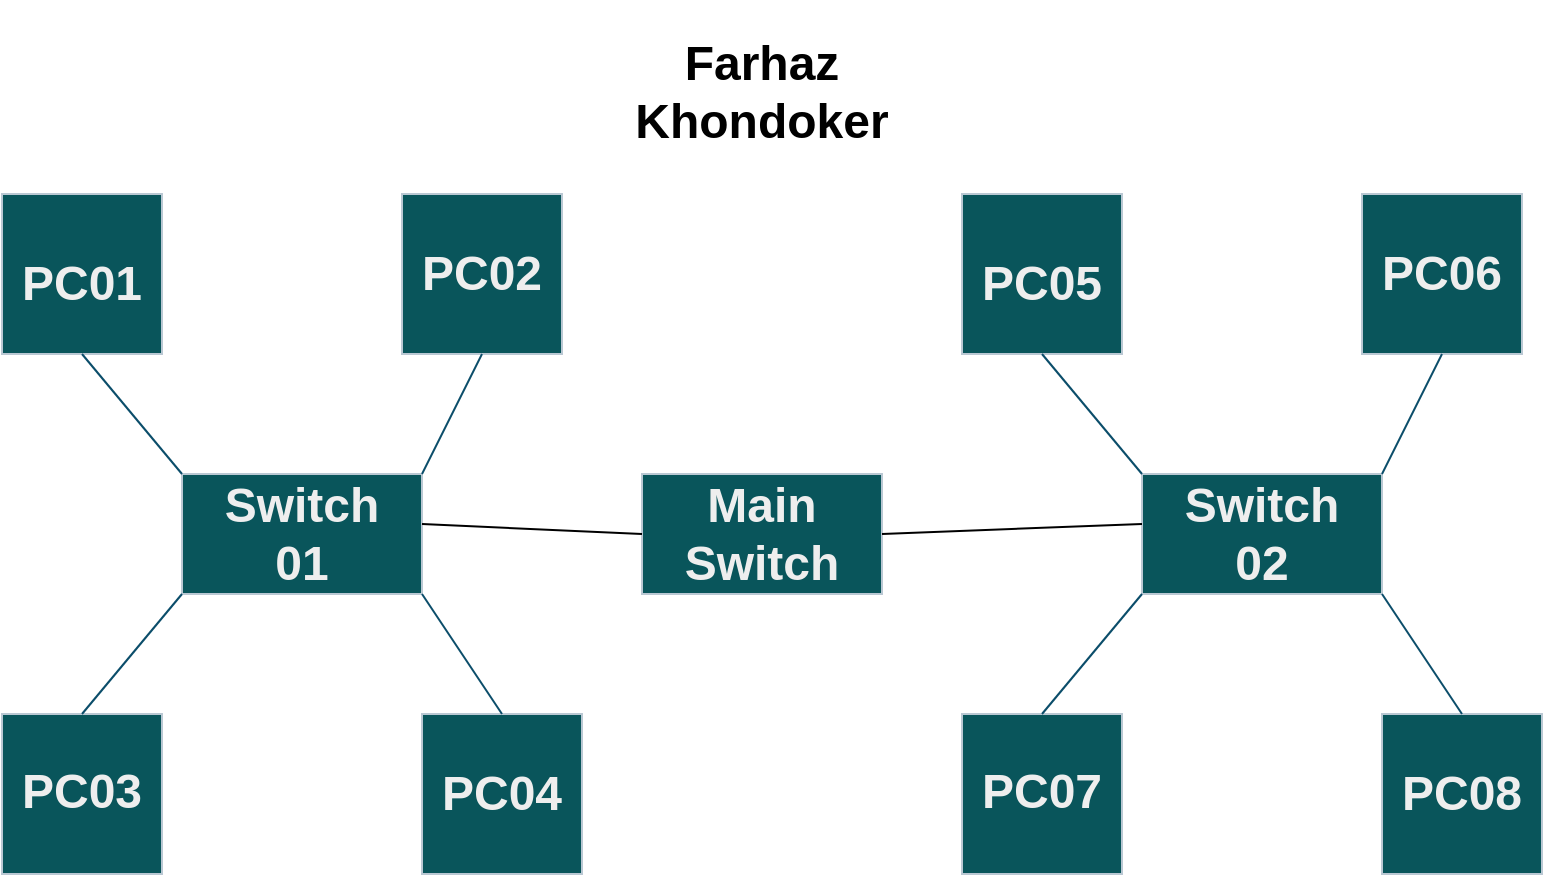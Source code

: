 <mxfile version="26.2.12">
  <diagram name="Page-1" id="cIU6eeP-djC4dK7x-fhZ">
    <mxGraphModel dx="1428" dy="743" grid="0" gridSize="10" guides="1" tooltips="1" connect="1" arrows="1" fold="1" page="1" pageScale="1" pageWidth="1169" pageHeight="827" background="light-dark(#ffffff, #f5efef)" math="0" shadow="0">
      <root>
        <mxCell id="0" />
        <mxCell id="1" parent="0" />
        <object label="" Switch="Switch" id="_nmwgqTeBemc5d6kzkCD-1">
          <mxCell style="rounded=0;whiteSpace=wrap;html=1;labelBackgroundColor=none;fillColor=#09555B;strokeColor=#BAC8D3;fontColor=#EEEEEE;" parent="1" vertex="1">
            <mxGeometry x="255" y="365" width="120" height="60" as="geometry" />
          </mxCell>
        </object>
        <mxCell id="_nmwgqTeBemc5d6kzkCD-2" value="" style="whiteSpace=wrap;html=1;aspect=fixed;labelBackgroundColor=none;fillColor=#09555B;strokeColor=#BAC8D3;fontColor=#EEEEEE;" parent="1" vertex="1">
          <mxGeometry x="165" y="225" width="80" height="80" as="geometry" />
        </mxCell>
        <mxCell id="_nmwgqTeBemc5d6kzkCD-3" value="" style="whiteSpace=wrap;html=1;aspect=fixed;labelBackgroundColor=none;fillColor=#09555B;strokeColor=#BAC8D3;fontColor=#EEEEEE;" parent="1" vertex="1">
          <mxGeometry x="365" y="225" width="80" height="80" as="geometry" />
        </mxCell>
        <mxCell id="_nmwgqTeBemc5d6kzkCD-4" value="" style="whiteSpace=wrap;html=1;aspect=fixed;labelBackgroundColor=none;fillColor=#09555B;strokeColor=#BAC8D3;fontColor=#EEEEEE;" parent="1" vertex="1">
          <mxGeometry x="165" y="485" width="80" height="80" as="geometry" />
        </mxCell>
        <mxCell id="_nmwgqTeBemc5d6kzkCD-5" value="" style="whiteSpace=wrap;html=1;aspect=fixed;labelBackgroundColor=none;fillColor=#09555B;strokeColor=#BAC8D3;fontColor=#EEEEEE;" parent="1" vertex="1">
          <mxGeometry x="375" y="485" width="80" height="80" as="geometry" />
        </mxCell>
        <mxCell id="_nmwgqTeBemc5d6kzkCD-6" value="" style="endArrow=none;html=1;rounded=0;exitX=1;exitY=0;exitDx=0;exitDy=0;entryX=0.5;entryY=1;entryDx=0;entryDy=0;labelBackgroundColor=none;strokeColor=#0B4D6A;fontColor=default;" parent="1" source="_nmwgqTeBemc5d6kzkCD-1" target="_nmwgqTeBemc5d6kzkCD-3" edge="1">
          <mxGeometry width="50" height="50" relative="1" as="geometry">
            <mxPoint x="535" y="415" as="sourcePoint" />
            <mxPoint x="585" y="365" as="targetPoint" />
          </mxGeometry>
        </mxCell>
        <mxCell id="_nmwgqTeBemc5d6kzkCD-7" value="" style="endArrow=none;html=1;rounded=0;exitX=0;exitY=0;exitDx=0;exitDy=0;entryX=0.5;entryY=1;entryDx=0;entryDy=0;labelBackgroundColor=none;strokeColor=#0B4D6A;fontColor=default;" parent="1" source="_nmwgqTeBemc5d6kzkCD-1" target="_nmwgqTeBemc5d6kzkCD-2" edge="1">
          <mxGeometry width="50" height="50" relative="1" as="geometry">
            <mxPoint x="375" y="375" as="sourcePoint" />
            <mxPoint x="399" y="315" as="targetPoint" />
          </mxGeometry>
        </mxCell>
        <mxCell id="_nmwgqTeBemc5d6kzkCD-8" value="" style="endArrow=none;html=1;rounded=0;exitX=1;exitY=1;exitDx=0;exitDy=0;entryX=0.5;entryY=0;entryDx=0;entryDy=0;labelBackgroundColor=none;strokeColor=#0B4D6A;fontColor=default;" parent="1" source="_nmwgqTeBemc5d6kzkCD-1" target="_nmwgqTeBemc5d6kzkCD-5" edge="1">
          <mxGeometry width="50" height="50" relative="1" as="geometry">
            <mxPoint x="375" y="375" as="sourcePoint" />
            <mxPoint x="415" y="315" as="targetPoint" />
          </mxGeometry>
        </mxCell>
        <mxCell id="_nmwgqTeBemc5d6kzkCD-9" value="" style="endArrow=none;html=1;rounded=0;exitX=0.5;exitY=0;exitDx=0;exitDy=0;entryX=0;entryY=1;entryDx=0;entryDy=0;labelBackgroundColor=none;strokeColor=#0B4D6A;fontColor=default;" parent="1" source="_nmwgqTeBemc5d6kzkCD-4" target="_nmwgqTeBemc5d6kzkCD-1" edge="1">
          <mxGeometry width="50" height="50" relative="1" as="geometry">
            <mxPoint x="375" y="435" as="sourcePoint" />
            <mxPoint x="425" y="495" as="targetPoint" />
          </mxGeometry>
        </mxCell>
        <mxCell id="_nmwgqTeBemc5d6kzkCD-11" value="&lt;h1&gt;&lt;b&gt;Switch 01&lt;/b&gt;&lt;/h1&gt;" style="text;strokeColor=none;align=center;fillColor=none;html=1;verticalAlign=middle;whiteSpace=wrap;rounded=0;fontColor=#EEEEEE;" parent="1" vertex="1">
          <mxGeometry x="285" y="380" width="60" height="30" as="geometry" />
        </mxCell>
        <mxCell id="_nmwgqTeBemc5d6kzkCD-13" value="&lt;h1&gt;PC01&lt;/h1&gt;" style="text;strokeColor=none;align=center;fillColor=none;html=1;verticalAlign=middle;whiteSpace=wrap;rounded=0;fontColor=#EEEEEE;" parent="1" vertex="1">
          <mxGeometry x="175" y="255" width="60" height="30" as="geometry" />
        </mxCell>
        <mxCell id="_nmwgqTeBemc5d6kzkCD-14" value="&lt;h1&gt;PC02&lt;/h1&gt;" style="text;strokeColor=none;align=center;fillColor=none;html=1;verticalAlign=middle;whiteSpace=wrap;rounded=0;fontColor=#EEEEEE;" parent="1" vertex="1">
          <mxGeometry x="375" y="250" width="60" height="30" as="geometry" />
        </mxCell>
        <mxCell id="_nmwgqTeBemc5d6kzkCD-15" value="&lt;h1&gt;PC04&lt;/h1&gt;" style="text;strokeColor=none;align=center;fillColor=none;html=1;verticalAlign=middle;whiteSpace=wrap;rounded=0;fontColor=#EEEEEE;" parent="1" vertex="1">
          <mxGeometry x="385" y="510" width="60" height="30" as="geometry" />
        </mxCell>
        <mxCell id="_nmwgqTeBemc5d6kzkCD-16" value="&lt;h1&gt;PC03&lt;/h1&gt;" style="text;strokeColor=none;align=center;fillColor=none;html=1;verticalAlign=middle;whiteSpace=wrap;rounded=0;fontColor=#EEEEEE;" parent="1" vertex="1">
          <mxGeometry x="175" y="509" width="60" height="30" as="geometry" />
        </mxCell>
        <object label="" Switch="Switch" id="_nmwgqTeBemc5d6kzkCD-41">
          <mxCell style="rounded=0;whiteSpace=wrap;html=1;labelBackgroundColor=none;fillColor=#09555B;strokeColor=#BAC8D3;fontColor=#EEEEEE;" parent="1" vertex="1">
            <mxGeometry x="735" y="365" width="120" height="60" as="geometry" />
          </mxCell>
        </object>
        <mxCell id="_nmwgqTeBemc5d6kzkCD-42" value="" style="whiteSpace=wrap;html=1;aspect=fixed;labelBackgroundColor=none;fillColor=#09555B;strokeColor=#BAC8D3;fontColor=#EEEEEE;" parent="1" vertex="1">
          <mxGeometry x="645" y="225" width="80" height="80" as="geometry" />
        </mxCell>
        <mxCell id="_nmwgqTeBemc5d6kzkCD-43" value="" style="whiteSpace=wrap;html=1;aspect=fixed;labelBackgroundColor=none;fillColor=#09555B;strokeColor=#BAC8D3;fontColor=#EEEEEE;" parent="1" vertex="1">
          <mxGeometry x="845" y="225" width="80" height="80" as="geometry" />
        </mxCell>
        <mxCell id="_nmwgqTeBemc5d6kzkCD-44" value="" style="whiteSpace=wrap;html=1;aspect=fixed;labelBackgroundColor=none;fillColor=#09555B;strokeColor=#BAC8D3;fontColor=#EEEEEE;" parent="1" vertex="1">
          <mxGeometry x="645" y="485" width="80" height="80" as="geometry" />
        </mxCell>
        <mxCell id="_nmwgqTeBemc5d6kzkCD-45" value="" style="whiteSpace=wrap;html=1;aspect=fixed;labelBackgroundColor=none;fillColor=#09555B;strokeColor=#BAC8D3;fontColor=#EEEEEE;" parent="1" vertex="1">
          <mxGeometry x="855" y="485" width="80" height="80" as="geometry" />
        </mxCell>
        <mxCell id="_nmwgqTeBemc5d6kzkCD-46" value="" style="endArrow=none;html=1;rounded=0;exitX=1;exitY=0;exitDx=0;exitDy=0;entryX=0.5;entryY=1;entryDx=0;entryDy=0;labelBackgroundColor=none;strokeColor=#0B4D6A;fontColor=default;" parent="1" source="_nmwgqTeBemc5d6kzkCD-41" target="_nmwgqTeBemc5d6kzkCD-43" edge="1">
          <mxGeometry width="50" height="50" relative="1" as="geometry">
            <mxPoint x="1015" y="415" as="sourcePoint" />
            <mxPoint x="1065" y="365" as="targetPoint" />
          </mxGeometry>
        </mxCell>
        <mxCell id="_nmwgqTeBemc5d6kzkCD-47" value="" style="endArrow=none;html=1;rounded=0;exitX=0;exitY=0;exitDx=0;exitDy=0;entryX=0.5;entryY=1;entryDx=0;entryDy=0;labelBackgroundColor=none;strokeColor=#0B4D6A;fontColor=default;" parent="1" source="_nmwgqTeBemc5d6kzkCD-41" target="_nmwgqTeBemc5d6kzkCD-42" edge="1">
          <mxGeometry width="50" height="50" relative="1" as="geometry">
            <mxPoint x="855" y="375" as="sourcePoint" />
            <mxPoint x="879" y="315" as="targetPoint" />
          </mxGeometry>
        </mxCell>
        <mxCell id="_nmwgqTeBemc5d6kzkCD-48" value="" style="endArrow=none;html=1;rounded=0;exitX=1;exitY=1;exitDx=0;exitDy=0;entryX=0.5;entryY=0;entryDx=0;entryDy=0;labelBackgroundColor=none;strokeColor=#0B4D6A;fontColor=default;" parent="1" source="_nmwgqTeBemc5d6kzkCD-41" target="_nmwgqTeBemc5d6kzkCD-45" edge="1">
          <mxGeometry width="50" height="50" relative="1" as="geometry">
            <mxPoint x="855" y="375" as="sourcePoint" />
            <mxPoint x="895" y="315" as="targetPoint" />
          </mxGeometry>
        </mxCell>
        <mxCell id="_nmwgqTeBemc5d6kzkCD-49" value="" style="endArrow=none;html=1;rounded=0;exitX=0.5;exitY=0;exitDx=0;exitDy=0;entryX=0;entryY=1;entryDx=0;entryDy=0;labelBackgroundColor=none;strokeColor=#0B4D6A;fontColor=default;" parent="1" source="_nmwgqTeBemc5d6kzkCD-44" target="_nmwgqTeBemc5d6kzkCD-41" edge="1">
          <mxGeometry width="50" height="50" relative="1" as="geometry">
            <mxPoint x="855" y="435" as="sourcePoint" />
            <mxPoint x="905" y="495" as="targetPoint" />
          </mxGeometry>
        </mxCell>
        <mxCell id="_nmwgqTeBemc5d6kzkCD-50" value="&lt;h1&gt;&lt;b&gt;Switch 02&lt;/b&gt;&lt;/h1&gt;" style="text;strokeColor=none;align=center;fillColor=none;html=1;verticalAlign=middle;whiteSpace=wrap;rounded=0;fontColor=#EEEEEE;" parent="1" vertex="1">
          <mxGeometry x="765" y="380" width="60" height="30" as="geometry" />
        </mxCell>
        <mxCell id="_nmwgqTeBemc5d6kzkCD-51" value="&lt;h1&gt;PC05&lt;/h1&gt;" style="text;strokeColor=none;align=center;fillColor=none;html=1;verticalAlign=middle;whiteSpace=wrap;rounded=0;fontColor=#EEEEEE;" parent="1" vertex="1">
          <mxGeometry x="655" y="255" width="60" height="30" as="geometry" />
        </mxCell>
        <mxCell id="_nmwgqTeBemc5d6kzkCD-52" value="&lt;h1&gt;PC06&lt;/h1&gt;" style="text;strokeColor=none;align=center;fillColor=none;html=1;verticalAlign=middle;whiteSpace=wrap;rounded=0;fontColor=#EEEEEE;" parent="1" vertex="1">
          <mxGeometry x="855" y="250" width="60" height="30" as="geometry" />
        </mxCell>
        <mxCell id="_nmwgqTeBemc5d6kzkCD-53" value="&lt;h1&gt;PC08&lt;/h1&gt;" style="text;strokeColor=none;align=center;fillColor=none;html=1;verticalAlign=middle;whiteSpace=wrap;rounded=0;fontColor=#EEEEEE;" parent="1" vertex="1">
          <mxGeometry x="865" y="510" width="60" height="30" as="geometry" />
        </mxCell>
        <mxCell id="_nmwgqTeBemc5d6kzkCD-54" value="&lt;h1&gt;PC07&lt;/h1&gt;" style="text;strokeColor=none;align=center;fillColor=none;html=1;verticalAlign=middle;whiteSpace=wrap;rounded=0;fontColor=#EEEEEE;" parent="1" vertex="1">
          <mxGeometry x="655" y="509" width="60" height="30" as="geometry" />
        </mxCell>
        <object label="" Switch="Switch" id="_nmwgqTeBemc5d6kzkCD-55">
          <mxCell style="rounded=0;whiteSpace=wrap;html=1;labelBackgroundColor=none;fillColor=#09555B;strokeColor=#BAC8D3;fontColor=#EEEEEE;" parent="1" vertex="1">
            <mxGeometry x="485" y="365" width="120" height="60" as="geometry" />
          </mxCell>
        </object>
        <mxCell id="_nmwgqTeBemc5d6kzkCD-56" value="&lt;h1&gt;&lt;b&gt;Main Switch&lt;/b&gt;&lt;/h1&gt;" style="text;strokeColor=none;align=center;fillColor=none;html=1;verticalAlign=middle;whiteSpace=wrap;rounded=0;fontColor=#EEEEEE;" parent="1" vertex="1">
          <mxGeometry x="515" y="380" width="60" height="30" as="geometry" />
        </mxCell>
        <mxCell id="_nmwgqTeBemc5d6kzkCD-59" value="&lt;h1&gt;Farhaz Khondoker&lt;/h1&gt;" style="text;strokeColor=none;align=center;fillColor=none;html=1;verticalAlign=middle;whiteSpace=wrap;rounded=0;fontColor=default;" parent="1" vertex="1">
          <mxGeometry x="465" y="138" width="160" height="71" as="geometry" />
        </mxCell>
        <mxCell id="mW3K7se4-uhzEdI-s12M-2" value="" style="endArrow=none;html=1;rounded=0;entryX=0;entryY=0.5;entryDx=0;entryDy=0;" edge="1" parent="1" target="_nmwgqTeBemc5d6kzkCD-55">
          <mxGeometry width="50" height="50" relative="1" as="geometry">
            <mxPoint x="375" y="390" as="sourcePoint" />
            <mxPoint x="425" y="340" as="targetPoint" />
          </mxGeometry>
        </mxCell>
        <mxCell id="mW3K7se4-uhzEdI-s12M-3" value="" style="endArrow=none;html=1;rounded=0;entryX=0;entryY=0.5;entryDx=0;entryDy=0;exitX=1;exitY=0.5;exitDx=0;exitDy=0;" edge="1" parent="1" source="_nmwgqTeBemc5d6kzkCD-55">
          <mxGeometry width="50" height="50" relative="1" as="geometry">
            <mxPoint x="625" y="385" as="sourcePoint" />
            <mxPoint x="735" y="390" as="targetPoint" />
          </mxGeometry>
        </mxCell>
      </root>
    </mxGraphModel>
  </diagram>
</mxfile>
